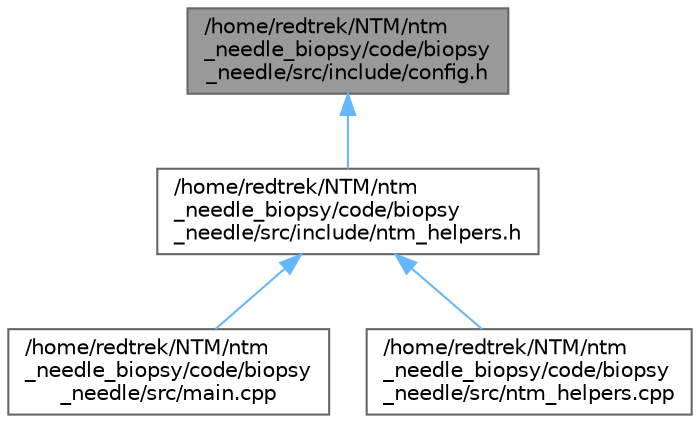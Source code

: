 digraph "/home/redtrek/NTM/ntm_needle_biopsy/code/biopsy_needle/src/include/config.h"
{
 // LATEX_PDF_SIZE
  bgcolor="transparent";
  edge [fontname=Helvetica,fontsize=10,labelfontname=Helvetica,labelfontsize=10];
  node [fontname=Helvetica,fontsize=10,shape=box,height=0.2,width=0.4];
  Node1 [id="Node000001",label="/home/redtrek/NTM/ntm\l_needle_biopsy/code/biopsy\l_needle/src/include/config.h",height=0.2,width=0.4,color="gray40", fillcolor="grey60", style="filled", fontcolor="black",tooltip="This holds the macros for I2C device addresses, general debug and timing values, control abstractions..."];
  Node1 -> Node2 [id="edge4_Node000001_Node000002",dir="back",color="steelblue1",style="solid",tooltip=" "];
  Node2 [id="Node000002",label="/home/redtrek/NTM/ntm\l_needle_biopsy/code/biopsy\l_needle/src/include/ntm_helpers.h",height=0.2,width=0.4,color="grey40", fillcolor="white", style="filled",URL="$ntm__helpers_8h.html",tooltip="This file holds the prototypes for smart needle's helper functions."];
  Node2 -> Node3 [id="edge5_Node000002_Node000003",dir="back",color="steelblue1",style="solid",tooltip=" "];
  Node3 [id="Node000003",label="/home/redtrek/NTM/ntm\l_needle_biopsy/code/biopsy\l_needle/src/main.cpp",height=0.2,width=0.4,color="grey40", fillcolor="white", style="filled",URL="$main_8cpp.html",tooltip="This is the main file for the smart biopsy needle. It handles the high level operation of the state m..."];
  Node2 -> Node4 [id="edge6_Node000002_Node000004",dir="back",color="steelblue1",style="solid",tooltip=" "];
  Node4 [id="Node000004",label="/home/redtrek/NTM/ntm\l_needle_biopsy/code/biopsy\l_needle/src/ntm_helpers.cpp",height=0.2,width=0.4,color="grey40", fillcolor="white", style="filled",URL="$ntm__helpers_8cpp.html",tooltip="This file holds the definitions for the smart needle's helper functions."];
}
